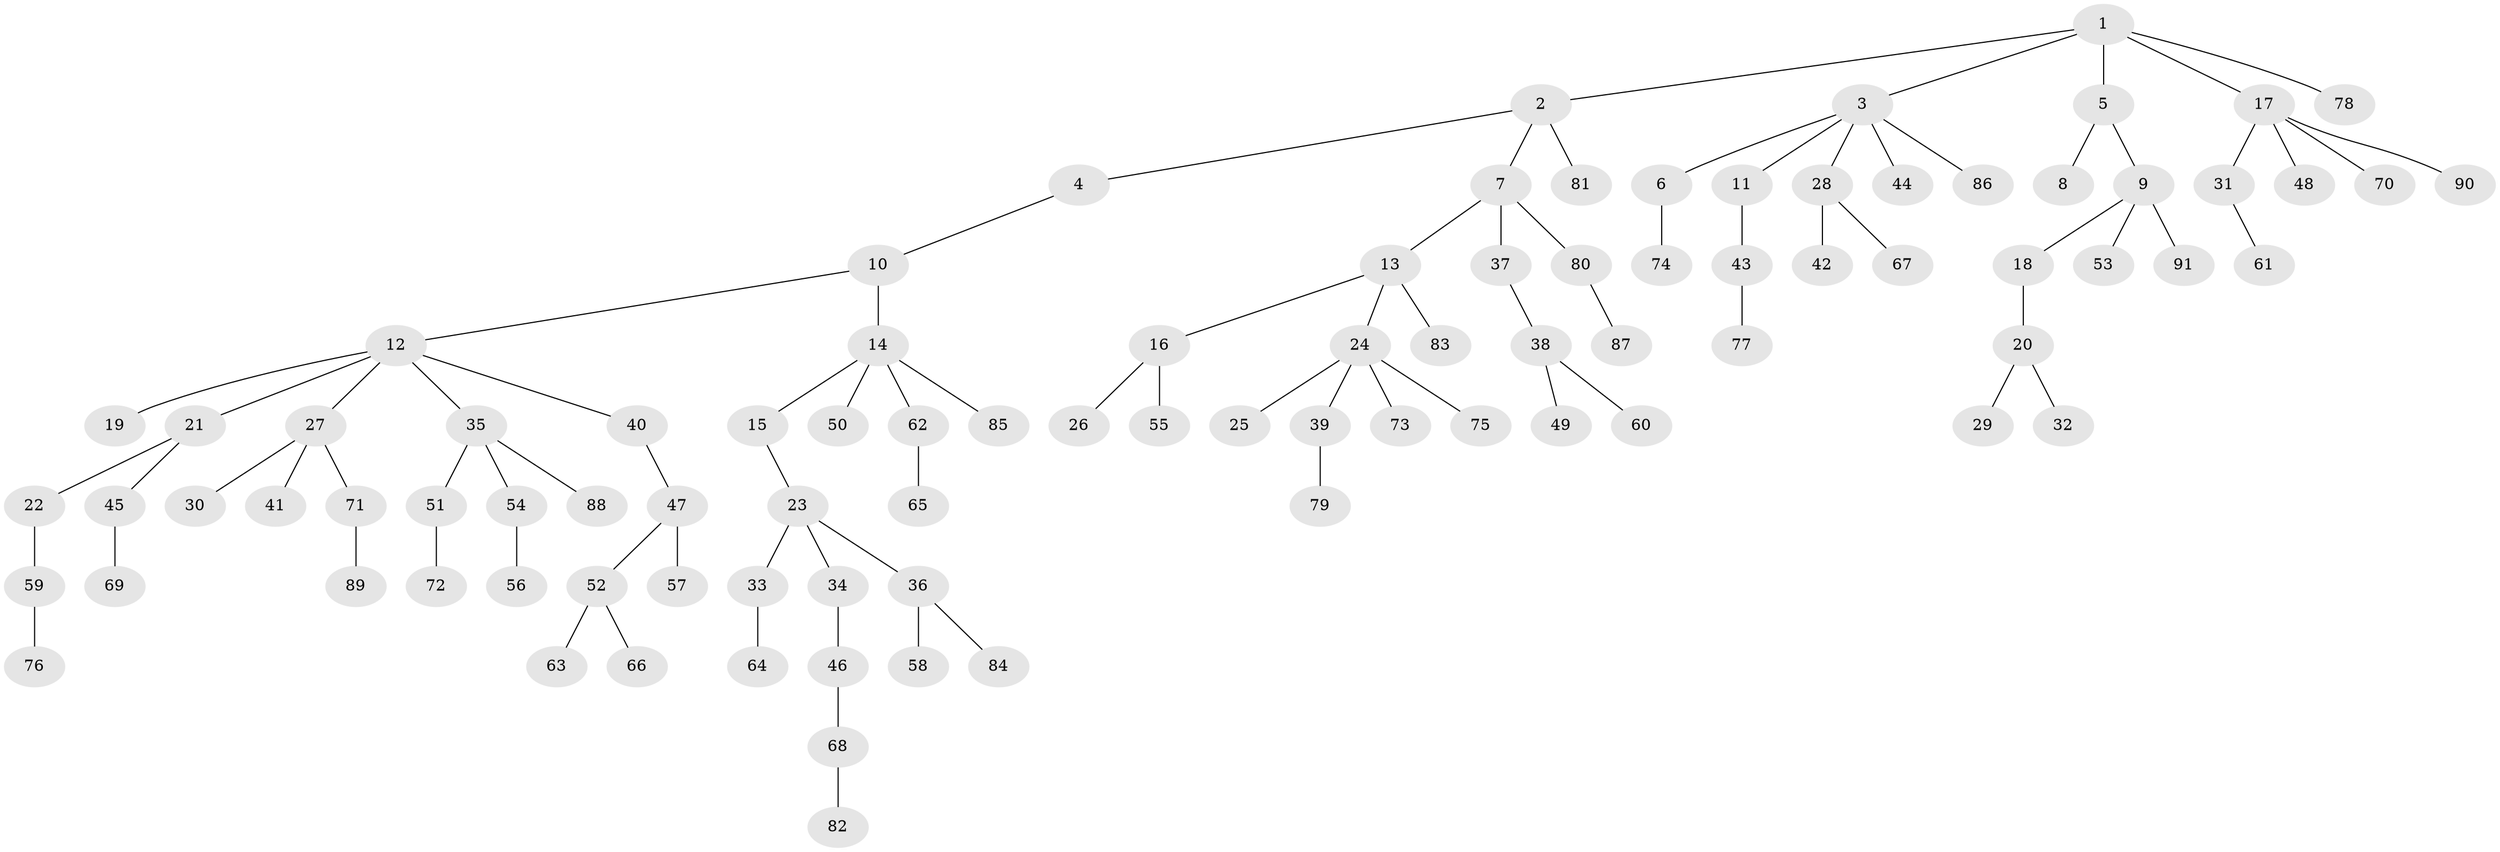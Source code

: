// coarse degree distribution, {4: 0.08333333333333333, 2: 0.25, 5: 0.041666666666666664, 1: 0.4791666666666667, 3: 0.14583333333333334}
// Generated by graph-tools (version 1.1) at 2025/52/03/04/25 22:52:04]
// undirected, 91 vertices, 90 edges
graph export_dot {
  node [color=gray90,style=filled];
  1;
  2;
  3;
  4;
  5;
  6;
  7;
  8;
  9;
  10;
  11;
  12;
  13;
  14;
  15;
  16;
  17;
  18;
  19;
  20;
  21;
  22;
  23;
  24;
  25;
  26;
  27;
  28;
  29;
  30;
  31;
  32;
  33;
  34;
  35;
  36;
  37;
  38;
  39;
  40;
  41;
  42;
  43;
  44;
  45;
  46;
  47;
  48;
  49;
  50;
  51;
  52;
  53;
  54;
  55;
  56;
  57;
  58;
  59;
  60;
  61;
  62;
  63;
  64;
  65;
  66;
  67;
  68;
  69;
  70;
  71;
  72;
  73;
  74;
  75;
  76;
  77;
  78;
  79;
  80;
  81;
  82;
  83;
  84;
  85;
  86;
  87;
  88;
  89;
  90;
  91;
  1 -- 2;
  1 -- 3;
  1 -- 5;
  1 -- 17;
  1 -- 78;
  2 -- 4;
  2 -- 7;
  2 -- 81;
  3 -- 6;
  3 -- 11;
  3 -- 28;
  3 -- 44;
  3 -- 86;
  4 -- 10;
  5 -- 8;
  5 -- 9;
  6 -- 74;
  7 -- 13;
  7 -- 37;
  7 -- 80;
  9 -- 18;
  9 -- 53;
  9 -- 91;
  10 -- 12;
  10 -- 14;
  11 -- 43;
  12 -- 19;
  12 -- 21;
  12 -- 27;
  12 -- 35;
  12 -- 40;
  13 -- 16;
  13 -- 24;
  13 -- 83;
  14 -- 15;
  14 -- 50;
  14 -- 62;
  14 -- 85;
  15 -- 23;
  16 -- 26;
  16 -- 55;
  17 -- 31;
  17 -- 48;
  17 -- 70;
  17 -- 90;
  18 -- 20;
  20 -- 29;
  20 -- 32;
  21 -- 22;
  21 -- 45;
  22 -- 59;
  23 -- 33;
  23 -- 34;
  23 -- 36;
  24 -- 25;
  24 -- 39;
  24 -- 73;
  24 -- 75;
  27 -- 30;
  27 -- 41;
  27 -- 71;
  28 -- 42;
  28 -- 67;
  31 -- 61;
  33 -- 64;
  34 -- 46;
  35 -- 51;
  35 -- 54;
  35 -- 88;
  36 -- 58;
  36 -- 84;
  37 -- 38;
  38 -- 49;
  38 -- 60;
  39 -- 79;
  40 -- 47;
  43 -- 77;
  45 -- 69;
  46 -- 68;
  47 -- 52;
  47 -- 57;
  51 -- 72;
  52 -- 63;
  52 -- 66;
  54 -- 56;
  59 -- 76;
  62 -- 65;
  68 -- 82;
  71 -- 89;
  80 -- 87;
}
